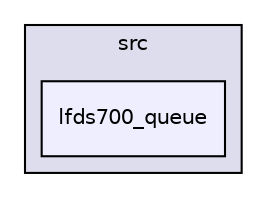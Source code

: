digraph "UTIL/LFDS/liblfds7.0.0/liblfds700/src/lfds700_queue" {
  compound=true
  node [ fontsize="10", fontname="Helvetica"];
  edge [ labelfontsize="10", labelfontname="Helvetica"];
  subgraph clusterdir_357ec3224bf964ccbdf4f70e73c43815 {
    graph [ bgcolor="#ddddee", pencolor="black", label="src" fontname="Helvetica", fontsize="10", URL="dir_357ec3224bf964ccbdf4f70e73c43815.html"]
  dir_c38aeb2cd667c85f3aade00834a6bd54 [shape=box, label="lfds700_queue", style="filled", fillcolor="#eeeeff", pencolor="black", URL="dir_c38aeb2cd667c85f3aade00834a6bd54.html"];
  }
}
